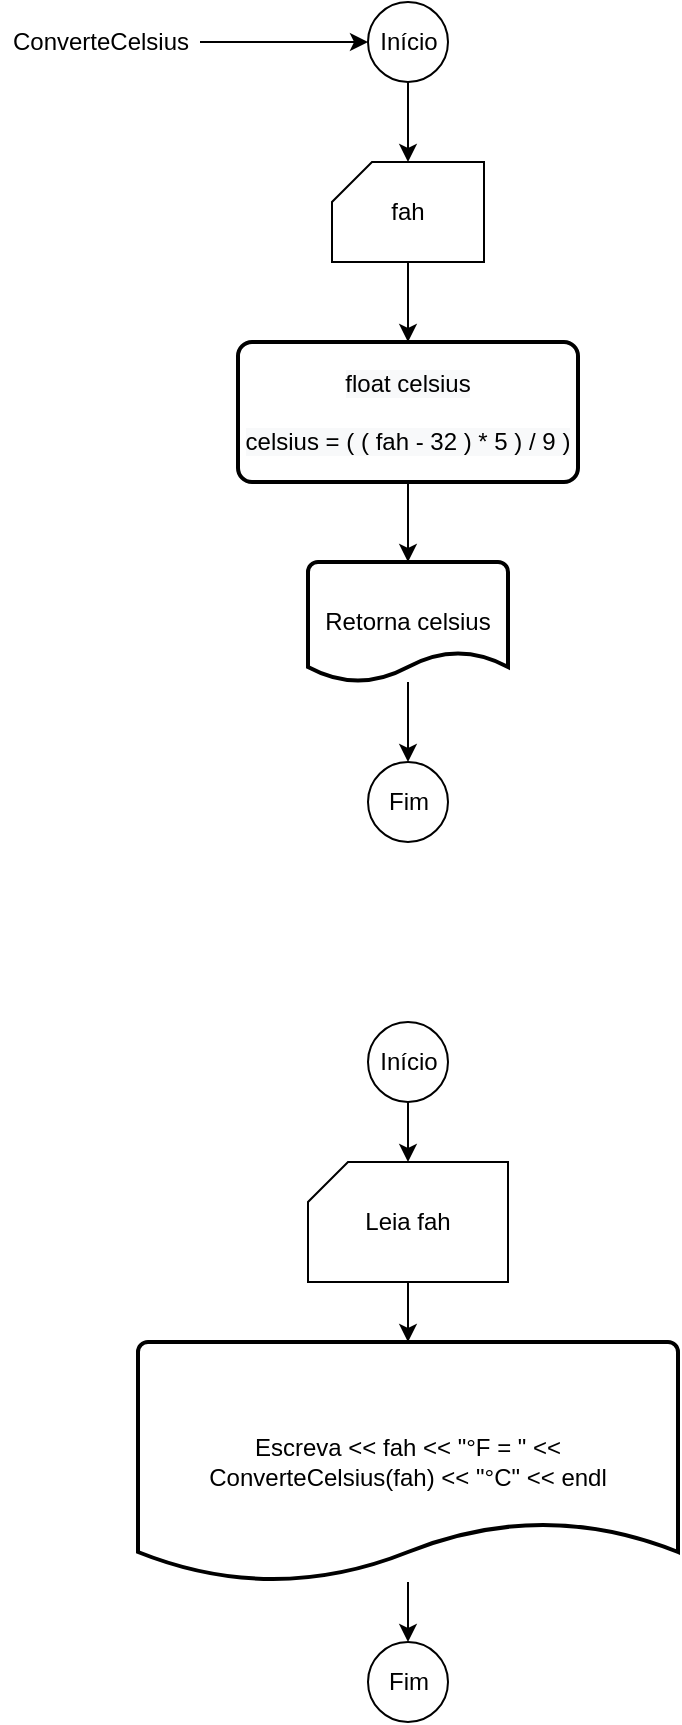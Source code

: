 <mxfile version="18.1.3" type="device"><diagram id="ijZKS4p9XhI9FqbRM_d6" name="Página-1"><mxGraphModel dx="1661" dy="1015" grid="1" gridSize="10" guides="1" tooltips="1" connect="1" arrows="1" fold="1" page="1" pageScale="1" pageWidth="827" pageHeight="1169" math="0" shadow="0"><root><mxCell id="0"/><mxCell id="1" parent="0"/><mxCell id="HE0DRNbJ82Fxlh-Ea3Fh-5" value="" style="edgeStyle=orthogonalEdgeStyle;rounded=0;orthogonalLoop=1;jettySize=auto;html=1;" edge="1" parent="1" source="HE0DRNbJ82Fxlh-Ea3Fh-1" target="HE0DRNbJ82Fxlh-Ea3Fh-4"><mxGeometry relative="1" as="geometry"/></mxCell><mxCell id="HE0DRNbJ82Fxlh-Ea3Fh-1" value="Início" style="verticalLabelPosition=middle;verticalAlign=middle;html=1;shape=mxgraph.flowchart.on-page_reference;labelPosition=center;align=center;" vertex="1" parent="1"><mxGeometry x="394" y="20" width="40" height="40" as="geometry"/></mxCell><mxCell id="HE0DRNbJ82Fxlh-Ea3Fh-3" value="" style="edgeStyle=orthogonalEdgeStyle;rounded=0;orthogonalLoop=1;jettySize=auto;html=1;" edge="1" parent="1" source="HE0DRNbJ82Fxlh-Ea3Fh-2" target="HE0DRNbJ82Fxlh-Ea3Fh-1"><mxGeometry relative="1" as="geometry"/></mxCell><mxCell id="HE0DRNbJ82Fxlh-Ea3Fh-2" value="ConverteCelsius" style="text;html=1;align=center;verticalAlign=middle;resizable=0;points=[];autosize=1;strokeColor=none;fillColor=none;" vertex="1" parent="1"><mxGeometry x="210" y="30" width="100" height="20" as="geometry"/></mxCell><mxCell id="HE0DRNbJ82Fxlh-Ea3Fh-10" value="" style="edgeStyle=orthogonalEdgeStyle;rounded=0;orthogonalLoop=1;jettySize=auto;html=1;" edge="1" parent="1" source="HE0DRNbJ82Fxlh-Ea3Fh-4" target="HE0DRNbJ82Fxlh-Ea3Fh-9"><mxGeometry relative="1" as="geometry"/></mxCell><mxCell id="HE0DRNbJ82Fxlh-Ea3Fh-4" value="fah" style="verticalLabelPosition=middle;verticalAlign=middle;html=1;shape=card;whiteSpace=wrap;size=20;arcSize=12;labelPosition=center;align=center;" vertex="1" parent="1"><mxGeometry x="376" y="100" width="76" height="50" as="geometry"/></mxCell><mxCell id="HE0DRNbJ82Fxlh-Ea3Fh-12" value="" style="edgeStyle=orthogonalEdgeStyle;rounded=0;orthogonalLoop=1;jettySize=auto;html=1;" edge="1" parent="1" source="HE0DRNbJ82Fxlh-Ea3Fh-9" target="HE0DRNbJ82Fxlh-Ea3Fh-11"><mxGeometry relative="1" as="geometry"/></mxCell><mxCell id="HE0DRNbJ82Fxlh-Ea3Fh-9" value="&lt;span style=&quot;color: rgb(0, 0, 0); font-family: Helvetica; font-size: 12px; font-style: normal; font-variant-ligatures: normal; font-variant-caps: normal; font-weight: 400; letter-spacing: normal; orphans: 2; text-align: center; text-indent: 0px; text-transform: none; widows: 2; word-spacing: 0px; -webkit-text-stroke-width: 0px; background-color: rgb(248, 249, 250); text-decoration-thickness: initial; text-decoration-style: initial; text-decoration-color: initial; float: none; display: inline !important;&quot;&gt;float celsius&lt;/span&gt;&lt;br style=&quot;color: rgb(0, 0, 0); font-family: Helvetica; font-size: 12px; font-style: normal; font-variant-ligatures: normal; font-variant-caps: normal; font-weight: 400; letter-spacing: normal; orphans: 2; text-align: center; text-indent: 0px; text-transform: none; widows: 2; word-spacing: 0px; -webkit-text-stroke-width: 0px; background-color: rgb(248, 249, 250); text-decoration-thickness: initial; text-decoration-style: initial; text-decoration-color: initial;&quot;&gt;&lt;br style=&quot;color: rgb(0, 0, 0); font-family: Helvetica; font-size: 12px; font-style: normal; font-variant-ligatures: normal; font-variant-caps: normal; font-weight: 400; letter-spacing: normal; orphans: 2; text-align: center; text-indent: 0px; text-transform: none; widows: 2; word-spacing: 0px; -webkit-text-stroke-width: 0px; background-color: rgb(248, 249, 250); text-decoration-thickness: initial; text-decoration-style: initial; text-decoration-color: initial;&quot;&gt;&lt;span style=&quot;color: rgb(0, 0, 0); font-family: Helvetica; font-size: 12px; font-style: normal; font-variant-ligatures: normal; font-variant-caps: normal; font-weight: 400; letter-spacing: normal; orphans: 2; text-align: center; text-indent: 0px; text-transform: none; widows: 2; word-spacing: 0px; -webkit-text-stroke-width: 0px; background-color: rgb(248, 249, 250); text-decoration-thickness: initial; text-decoration-style: initial; text-decoration-color: initial; float: none; display: inline !important;&quot;&gt;celsius = ( ( fah - 32 ) * 5 ) / 9 )&lt;/span&gt;" style="rounded=1;whiteSpace=wrap;html=1;absoluteArcSize=1;arcSize=14;strokeWidth=2;" vertex="1" parent="1"><mxGeometry x="329" y="190" width="170" height="70" as="geometry"/></mxCell><mxCell id="HE0DRNbJ82Fxlh-Ea3Fh-14" value="" style="edgeStyle=orthogonalEdgeStyle;rounded=0;orthogonalLoop=1;jettySize=auto;html=1;" edge="1" parent="1" source="HE0DRNbJ82Fxlh-Ea3Fh-11" target="HE0DRNbJ82Fxlh-Ea3Fh-13"><mxGeometry relative="1" as="geometry"/></mxCell><mxCell id="HE0DRNbJ82Fxlh-Ea3Fh-11" value="Retorna celsius" style="strokeWidth=2;html=1;shape=mxgraph.flowchart.document2;whiteSpace=wrap;size=0.25;" vertex="1" parent="1"><mxGeometry x="364" y="300" width="100" height="60" as="geometry"/></mxCell><mxCell id="HE0DRNbJ82Fxlh-Ea3Fh-13" value="Fim" style="verticalLabelPosition=middle;verticalAlign=middle;html=1;shape=mxgraph.flowchart.on-page_reference;labelPosition=center;align=center;" vertex="1" parent="1"><mxGeometry x="394" y="400" width="40" height="40" as="geometry"/></mxCell><mxCell id="HE0DRNbJ82Fxlh-Ea3Fh-17" value="" style="edgeStyle=orthogonalEdgeStyle;rounded=0;orthogonalLoop=1;jettySize=auto;html=1;" edge="1" parent="1" source="HE0DRNbJ82Fxlh-Ea3Fh-15" target="HE0DRNbJ82Fxlh-Ea3Fh-16"><mxGeometry relative="1" as="geometry"/></mxCell><mxCell id="HE0DRNbJ82Fxlh-Ea3Fh-15" value="Início" style="verticalLabelPosition=middle;verticalAlign=middle;html=1;shape=mxgraph.flowchart.on-page_reference;labelPosition=center;align=center;" vertex="1" parent="1"><mxGeometry x="394" y="530" width="40" height="40" as="geometry"/></mxCell><mxCell id="HE0DRNbJ82Fxlh-Ea3Fh-19" value="" style="edgeStyle=orthogonalEdgeStyle;rounded=0;orthogonalLoop=1;jettySize=auto;html=1;" edge="1" parent="1" source="HE0DRNbJ82Fxlh-Ea3Fh-16" target="HE0DRNbJ82Fxlh-Ea3Fh-18"><mxGeometry relative="1" as="geometry"/></mxCell><mxCell id="HE0DRNbJ82Fxlh-Ea3Fh-16" value="Leia fah" style="verticalLabelPosition=middle;verticalAlign=middle;html=1;shape=card;whiteSpace=wrap;size=20;arcSize=12;labelPosition=center;align=center;" vertex="1" parent="1"><mxGeometry x="364" y="600" width="100" height="60" as="geometry"/></mxCell><mxCell id="HE0DRNbJ82Fxlh-Ea3Fh-21" value="" style="edgeStyle=orthogonalEdgeStyle;rounded=0;orthogonalLoop=1;jettySize=auto;html=1;" edge="1" parent="1" source="HE0DRNbJ82Fxlh-Ea3Fh-18" target="HE0DRNbJ82Fxlh-Ea3Fh-20"><mxGeometry relative="1" as="geometry"/></mxCell><mxCell id="HE0DRNbJ82Fxlh-Ea3Fh-18" value="Escreva &amp;lt;&amp;lt; fah &amp;lt;&amp;lt; &quot;°F = &quot; &amp;lt;&amp;lt; ConverteCelsius(fah) &amp;lt;&amp;lt; &quot;°C&quot; &amp;lt;&amp;lt; endl" style="strokeWidth=2;html=1;shape=mxgraph.flowchart.document2;whiteSpace=wrap;size=0.25;" vertex="1" parent="1"><mxGeometry x="279" y="690" width="270" height="120" as="geometry"/></mxCell><mxCell id="HE0DRNbJ82Fxlh-Ea3Fh-20" value="Fim" style="verticalLabelPosition=middle;verticalAlign=middle;html=1;shape=mxgraph.flowchart.on-page_reference;labelPosition=center;align=center;" vertex="1" parent="1"><mxGeometry x="394" y="840" width="40" height="40" as="geometry"/></mxCell></root></mxGraphModel></diagram></mxfile>